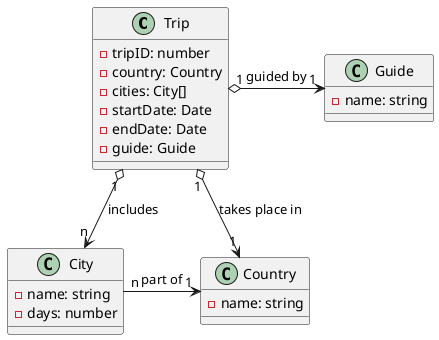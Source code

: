 // Autor: Salome Schmied

@startuml TRIPMATE

class Trip {
    - tripID: number
    - country: Country
    - cities: City[]
    - startDate: Date
    - endDate: Date
    - guide: Guide
}

class City {
    - name: string
    - days: number
}

class Country {
    - name: string

}

class Guide {
    - name: string
}

Trip "1" o--> "1" Country : takes place in
Trip "1" o--> "n" City : includes
Trip "1" o-right-> "1" Guide : guided by
City "n" -right-> "1" Country : part of

@enduml